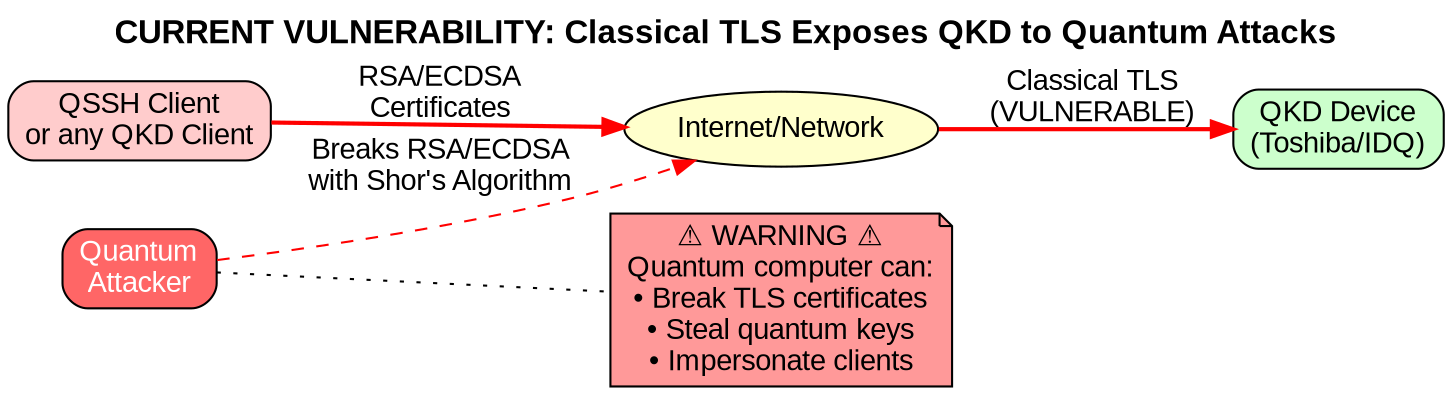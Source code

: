 digraph CurrentVulnerability {
    rankdir=LR;
    node [shape=box, style="rounded,filled", fontname="Arial"];
    edge [fontname="Arial"];
    
    // Title
    labelloc="t";
    label="CURRENT VULNERABILITY: Classical TLS Exposes QKD to Quantum Attacks";
    fontsize=16;
    fontname="Arial Bold";
    
    // Nodes
    client [label="QSSH Client\nor any QKD Client", fillcolor="#ffcccc"];
    internet [label="Internet/Network", shape=ellipse, fillcolor="#ffffcc"];
    qkd [label="QKD Device\n(Toshiba/IDQ)", fillcolor="#ccffcc"];
    attacker [label="Quantum\nAttacker", fillcolor="#ff6666", fontcolor="white"];
    
    // Connections
    client -> internet [label="RSA/ECDSA\nCertificates", color="red", style="bold"];
    internet -> qkd [label="Classical TLS\n(VULNERABLE)", color="red", style="bold"];
    
    // Attack
    attacker -> internet [label="Breaks RSA/ECDSA\nwith Shor's Algorithm", style="dashed", color="red"];
    
    // Warning box
    warning [label="⚠️ WARNING ⚠️\nQuantum computer can:\n• Break TLS certificates\n• Steal quantum keys\n• Impersonate clients", 
             shape=note, fillcolor="#ff9999", fontcolor="black"];
    attacker -> warning [style="dotted", arrowhead="none"];
}